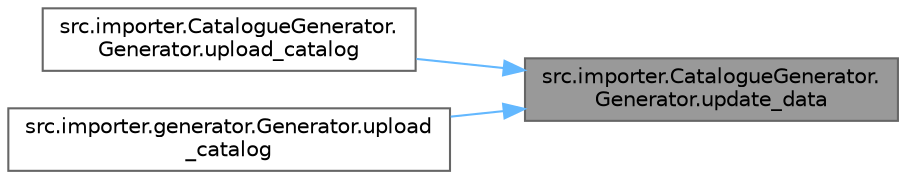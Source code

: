 digraph "src.importer.CatalogueGenerator.Generator.update_data"
{
 // LATEX_PDF_SIZE
  bgcolor="transparent";
  edge [fontname=Helvetica,fontsize=10,labelfontname=Helvetica,labelfontsize=10];
  node [fontname=Helvetica,fontsize=10,shape=box,height=0.2,width=0.4];
  rankdir="RL";
  Node1 [id="Node000001",label="src.importer.CatalogueGenerator.\lGenerator.update_data",height=0.2,width=0.4,color="gray40", fillcolor="grey60", style="filled", fontcolor="black",tooltip=" "];
  Node1 -> Node2 [id="edge1_Node000001_Node000002",dir="back",color="steelblue1",style="solid",tooltip=" "];
  Node2 [id="Node000002",label="src.importer.CatalogueGenerator.\lGenerator.upload_catalog",height=0.2,width=0.4,color="grey40", fillcolor="white", style="filled",URL="$classsrc_1_1importer_1_1_catalogue_generator_1_1_generator.html#a877b33c25646a2126316846e75b9ae09",tooltip=" "];
  Node1 -> Node3 [id="edge2_Node000001_Node000003",dir="back",color="steelblue1",style="solid",tooltip=" "];
  Node3 [id="Node000003",label="src.importer.generator.Generator.upload\l_catalog",height=0.2,width=0.4,color="grey40", fillcolor="white", style="filled",URL="$classsrc_1_1importer_1_1generator_1_1_generator.html#a459f01f0a23487a239ca5bce9c09f7c2",tooltip=" "];
}
